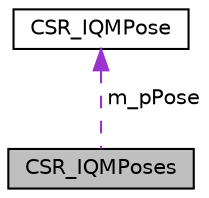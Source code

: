 digraph "CSR_IQMPoses"
{
 // LATEX_PDF_SIZE
  edge [fontname="Helvetica",fontsize="10",labelfontname="Helvetica",labelfontsize="10"];
  node [fontname="Helvetica",fontsize="10",shape=record];
  Node1 [label="CSR_IQMPoses",height=0.2,width=0.4,color="black", fillcolor="grey75", style="filled", fontcolor="black",tooltip=" "];
  Node2 -> Node1 [dir="back",color="darkorchid3",fontsize="10",style="dashed",label=" m_pPose" ,fontname="Helvetica"];
  Node2 [label="CSR_IQMPose",height=0.2,width=0.4,color="black", fillcolor="white", style="filled",URL="$struct_c_s_r___i_q_m_pose.html",tooltip=" "];
}
